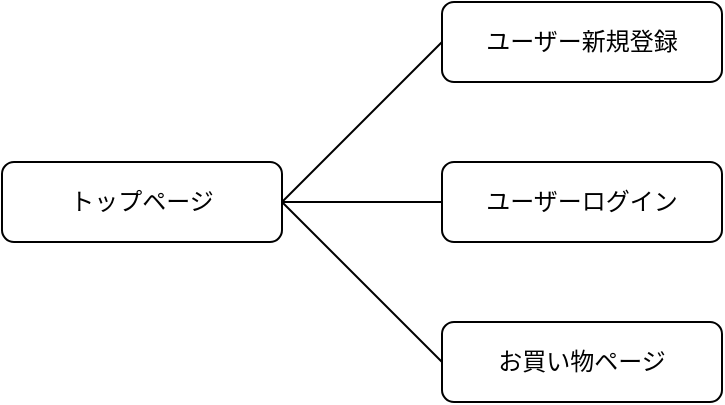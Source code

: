 <mxfile>
    <diagram id="3H0xL1JQQgs7_ZGWzmAV" name="ページ1">
        <mxGraphModel dx="1062" dy="557" grid="1" gridSize="10" guides="1" tooltips="1" connect="1" arrows="1" fold="1" page="1" pageScale="1" pageWidth="827" pageHeight="1169" math="0" shadow="0">
            <root>
                <mxCell id="0"/>
                <mxCell id="1" parent="0"/>
                <mxCell id="2" value="トップページ" style="rounded=1;whiteSpace=wrap;html=1;" vertex="1" parent="1">
                    <mxGeometry x="170" y="200" width="140" height="40" as="geometry"/>
                </mxCell>
                <mxCell id="3" value="ユーザー新規登録" style="rounded=1;whiteSpace=wrap;html=1;" vertex="1" parent="1">
                    <mxGeometry x="390" y="120" width="140" height="40" as="geometry"/>
                </mxCell>
                <mxCell id="4" value="ユーザーログイン" style="rounded=1;whiteSpace=wrap;html=1;" vertex="1" parent="1">
                    <mxGeometry x="390" y="200" width="140" height="40" as="geometry"/>
                </mxCell>
                <mxCell id="5" value="お買い物ページ" style="rounded=1;whiteSpace=wrap;html=1;" vertex="1" parent="1">
                    <mxGeometry x="390" y="280" width="140" height="40" as="geometry"/>
                </mxCell>
                <mxCell id="6" value="" style="endArrow=none;html=1;entryX=0;entryY=0.5;entryDx=0;entryDy=0;" edge="1" parent="1" target="3">
                    <mxGeometry width="50" height="50" relative="1" as="geometry">
                        <mxPoint x="310" y="220" as="sourcePoint"/>
                        <mxPoint x="360" y="170" as="targetPoint"/>
                    </mxGeometry>
                </mxCell>
                <mxCell id="7" value="" style="endArrow=none;html=1;exitX=1;exitY=0.5;exitDx=0;exitDy=0;entryX=0;entryY=0.5;entryDx=0;entryDy=0;" edge="1" parent="1" source="2" target="4">
                    <mxGeometry width="50" height="50" relative="1" as="geometry">
                        <mxPoint x="520" y="310" as="sourcePoint"/>
                        <mxPoint x="570" y="260" as="targetPoint"/>
                    </mxGeometry>
                </mxCell>
                <mxCell id="8" value="" style="endArrow=none;html=1;exitX=1;exitY=0.5;exitDx=0;exitDy=0;entryX=0;entryY=0.5;entryDx=0;entryDy=0;" edge="1" parent="1" source="2" target="5">
                    <mxGeometry width="50" height="50" relative="1" as="geometry">
                        <mxPoint x="520" y="310" as="sourcePoint"/>
                        <mxPoint x="570" y="260" as="targetPoint"/>
                    </mxGeometry>
                </mxCell>
            </root>
        </mxGraphModel>
    </diagram>
</mxfile>